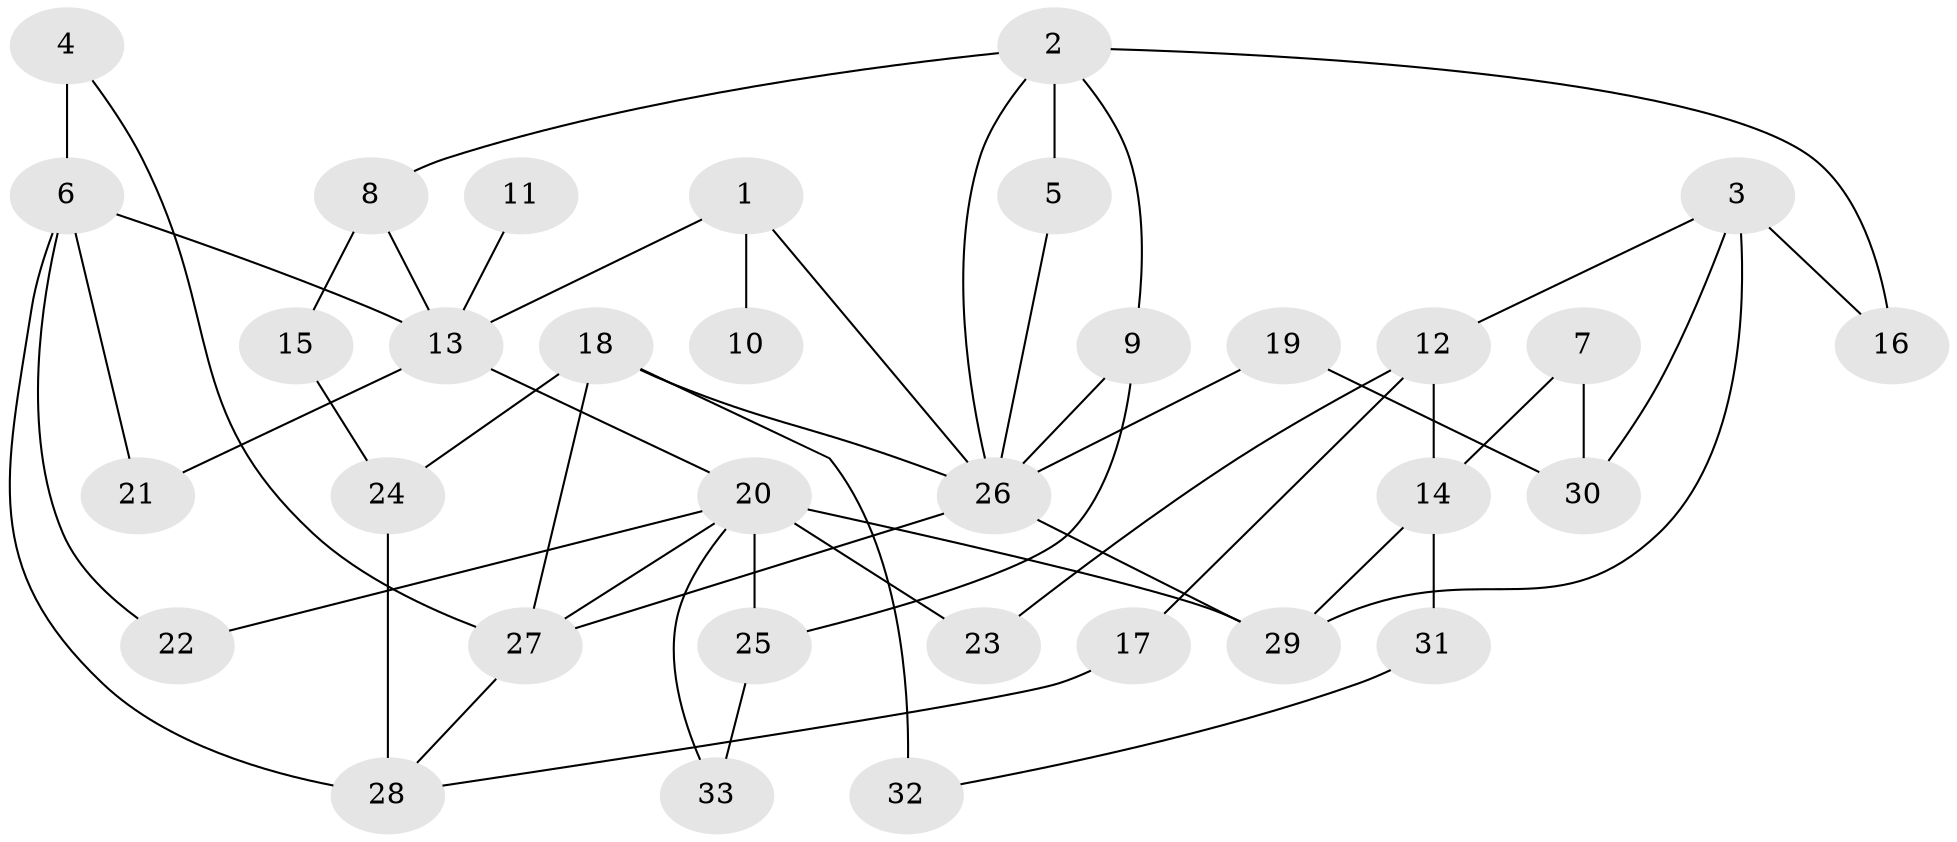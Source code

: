 // original degree distribution, {3: 0.15384615384615385, 9: 0.015384615384615385, 5: 0.046153846153846156, 4: 0.16923076923076924, 6: 0.03076923076923077, 2: 0.4307692307692308, 1: 0.13846153846153847, 7: 0.015384615384615385}
// Generated by graph-tools (version 1.1) at 2025/00/03/09/25 03:00:57]
// undirected, 33 vertices, 53 edges
graph export_dot {
graph [start="1"]
  node [color=gray90,style=filled];
  1;
  2;
  3;
  4;
  5;
  6;
  7;
  8;
  9;
  10;
  11;
  12;
  13;
  14;
  15;
  16;
  17;
  18;
  19;
  20;
  21;
  22;
  23;
  24;
  25;
  26;
  27;
  28;
  29;
  30;
  31;
  32;
  33;
  1 -- 10 [weight=1.0];
  1 -- 13 [weight=1.0];
  1 -- 26 [weight=1.0];
  2 -- 5 [weight=1.0];
  2 -- 8 [weight=1.0];
  2 -- 9 [weight=1.0];
  2 -- 16 [weight=1.0];
  2 -- 26 [weight=1.0];
  3 -- 12 [weight=1.0];
  3 -- 16 [weight=1.0];
  3 -- 29 [weight=1.0];
  3 -- 30 [weight=1.0];
  4 -- 6 [weight=2.0];
  4 -- 27 [weight=1.0];
  5 -- 26 [weight=1.0];
  6 -- 13 [weight=2.0];
  6 -- 21 [weight=1.0];
  6 -- 22 [weight=1.0];
  6 -- 28 [weight=2.0];
  7 -- 14 [weight=1.0];
  7 -- 30 [weight=1.0];
  8 -- 13 [weight=1.0];
  8 -- 15 [weight=1.0];
  9 -- 25 [weight=1.0];
  9 -- 26 [weight=1.0];
  11 -- 13 [weight=1.0];
  12 -- 14 [weight=1.0];
  12 -- 17 [weight=1.0];
  12 -- 23 [weight=1.0];
  13 -- 20 [weight=1.0];
  13 -- 21 [weight=1.0];
  14 -- 29 [weight=1.0];
  14 -- 31 [weight=1.0];
  15 -- 24 [weight=1.0];
  17 -- 28 [weight=1.0];
  18 -- 24 [weight=1.0];
  18 -- 26 [weight=1.0];
  18 -- 27 [weight=1.0];
  18 -- 32 [weight=1.0];
  19 -- 26 [weight=1.0];
  19 -- 30 [weight=1.0];
  20 -- 22 [weight=1.0];
  20 -- 23 [weight=1.0];
  20 -- 25 [weight=3.0];
  20 -- 27 [weight=1.0];
  20 -- 29 [weight=1.0];
  20 -- 33 [weight=1.0];
  24 -- 28 [weight=1.0];
  25 -- 33 [weight=1.0];
  26 -- 27 [weight=1.0];
  26 -- 29 [weight=1.0];
  27 -- 28 [weight=1.0];
  31 -- 32 [weight=1.0];
}
